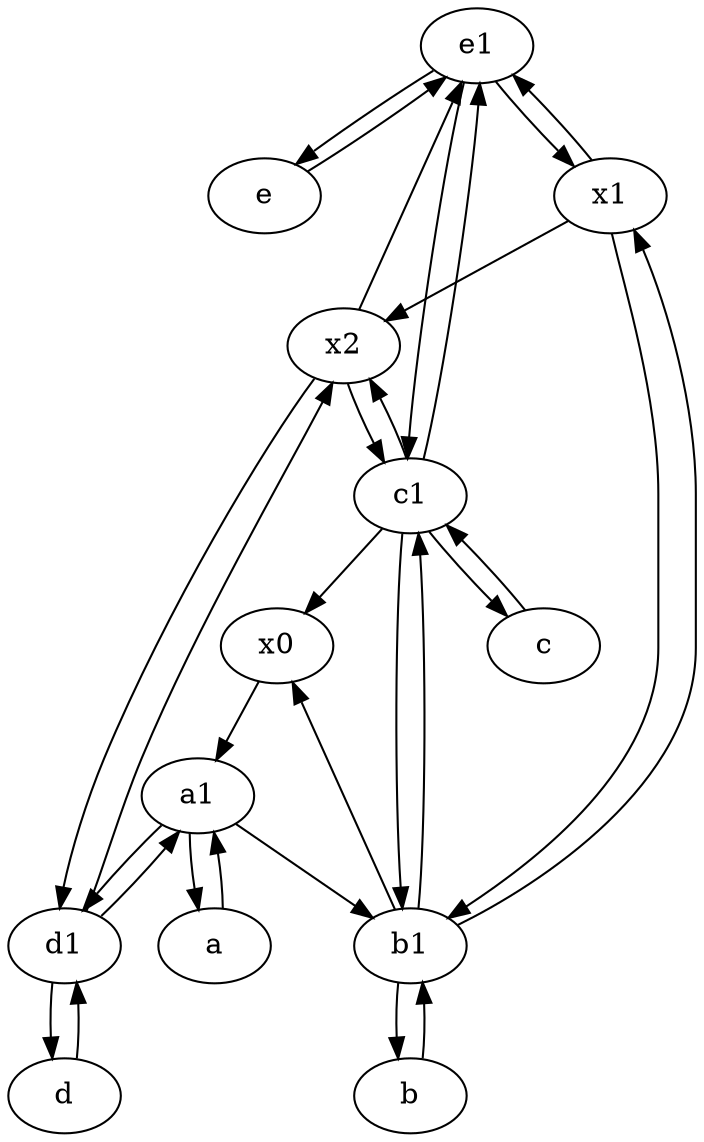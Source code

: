 digraph  {
	e1 [pos="25,45!"];
	e [pos="30,50!"];
	a1 [pos="40,15!"];
	b1 [pos="45,20!"];
	b [pos="50,20!"];
	x2;
	d1 [pos="25,30!"];
	x1;
	c [pos="20,10!"];
	x0;
	c1 [pos="30,15!"];
	d [pos="20,30!"];
	a [pos="40,10!"];
	x0 -> a1;
	b -> b1;
	e -> e1;
	x2 -> d1;
	b1 -> b;
	c1 -> b1;
	d -> d1;
	d1 -> d;
	d1 -> a1;
	a -> a1;
	e1 -> x1;
	x1 -> b1;
	a1 -> d1;
	c1 -> e1;
	a1 -> b1;
	b1 -> x0;
	c1 -> x2;
	c1 -> x0;
	x2 -> e1;
	c1 -> c;
	e1 -> c1;
	x1 -> e1;
	c -> c1;
	e1 -> e;
	b1 -> x1;
	a1 -> a;
	d1 -> x2;
	x1 -> x2;
	b1 -> c1;
	x2 -> c1;

	}